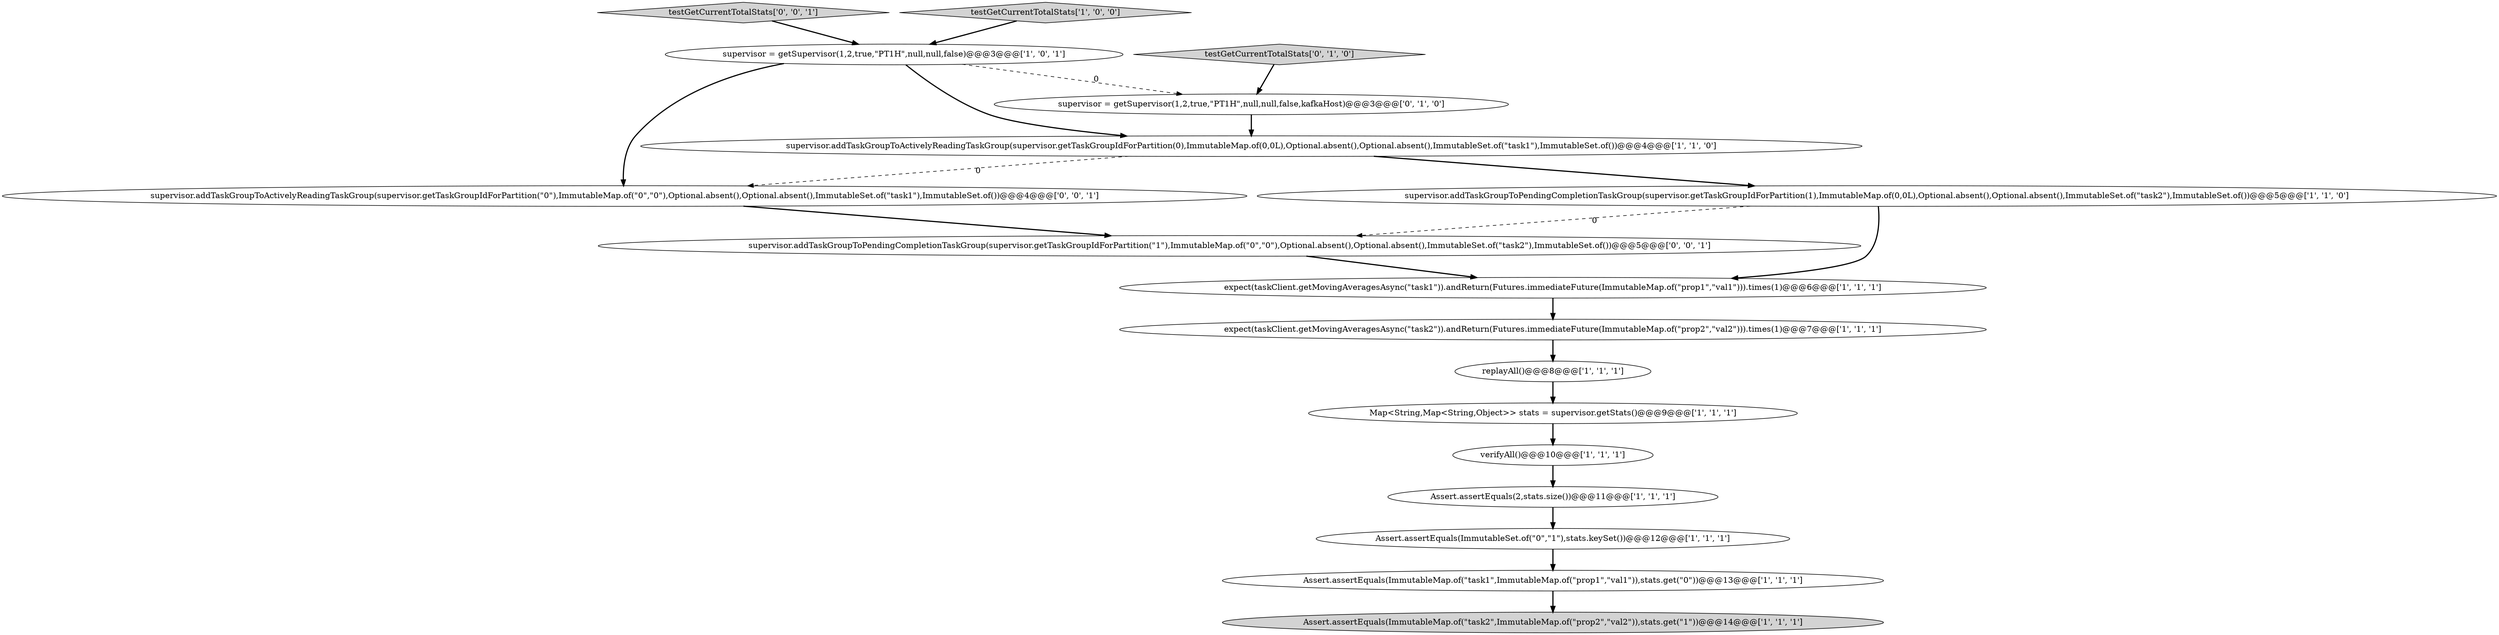 digraph {
8 [style = filled, label = "expect(taskClient.getMovingAveragesAsync(\"task1\")).andReturn(Futures.immediateFuture(ImmutableMap.of(\"prop1\",\"val1\"))).times(1)@@@6@@@['1', '1', '1']", fillcolor = white, shape = ellipse image = "AAA0AAABBB1BBB"];
2 [style = filled, label = "Assert.assertEquals(ImmutableMap.of(\"task1\",ImmutableMap.of(\"prop1\",\"val1\")),stats.get(\"0\"))@@@13@@@['1', '1', '1']", fillcolor = white, shape = ellipse image = "AAA0AAABBB1BBB"];
15 [style = filled, label = "supervisor.addTaskGroupToActivelyReadingTaskGroup(supervisor.getTaskGroupIdForPartition(\"0\"),ImmutableMap.of(\"0\",\"0\"),Optional.absent(),Optional.absent(),ImmutableSet.of(\"task1\"),ImmutableSet.of())@@@4@@@['0', '0', '1']", fillcolor = white, shape = ellipse image = "AAA0AAABBB3BBB"];
14 [style = filled, label = "testGetCurrentTotalStats['0', '1', '0']", fillcolor = lightgray, shape = diamond image = "AAA0AAABBB2BBB"];
12 [style = filled, label = "Assert.assertEquals(ImmutableMap.of(\"task2\",ImmutableMap.of(\"prop2\",\"val2\")),stats.get(\"1\"))@@@14@@@['1', '1', '1']", fillcolor = lightgray, shape = ellipse image = "AAA0AAABBB1BBB"];
11 [style = filled, label = "Assert.assertEquals(2,stats.size())@@@11@@@['1', '1', '1']", fillcolor = white, shape = ellipse image = "AAA0AAABBB1BBB"];
0 [style = filled, label = "Map<String,Map<String,Object>> stats = supervisor.getStats()@@@9@@@['1', '1', '1']", fillcolor = white, shape = ellipse image = "AAA0AAABBB1BBB"];
16 [style = filled, label = "supervisor.addTaskGroupToPendingCompletionTaskGroup(supervisor.getTaskGroupIdForPartition(\"1\"),ImmutableMap.of(\"0\",\"0\"),Optional.absent(),Optional.absent(),ImmutableSet.of(\"task2\"),ImmutableSet.of())@@@5@@@['0', '0', '1']", fillcolor = white, shape = ellipse image = "AAA0AAABBB3BBB"];
7 [style = filled, label = "supervisor = getSupervisor(1,2,true,\"PT1H\",null,null,false)@@@3@@@['1', '0', '1']", fillcolor = white, shape = ellipse image = "AAA0AAABBB1BBB"];
17 [style = filled, label = "testGetCurrentTotalStats['0', '0', '1']", fillcolor = lightgray, shape = diamond image = "AAA0AAABBB3BBB"];
6 [style = filled, label = "testGetCurrentTotalStats['1', '0', '0']", fillcolor = lightgray, shape = diamond image = "AAA0AAABBB1BBB"];
10 [style = filled, label = "replayAll()@@@8@@@['1', '1', '1']", fillcolor = white, shape = ellipse image = "AAA0AAABBB1BBB"];
9 [style = filled, label = "verifyAll()@@@10@@@['1', '1', '1']", fillcolor = white, shape = ellipse image = "AAA0AAABBB1BBB"];
13 [style = filled, label = "supervisor = getSupervisor(1,2,true,\"PT1H\",null,null,false,kafkaHost)@@@3@@@['0', '1', '0']", fillcolor = white, shape = ellipse image = "AAA1AAABBB2BBB"];
5 [style = filled, label = "supervisor.addTaskGroupToActivelyReadingTaskGroup(supervisor.getTaskGroupIdForPartition(0),ImmutableMap.of(0,0L),Optional.absent(),Optional.absent(),ImmutableSet.of(\"task1\"),ImmutableSet.of())@@@4@@@['1', '1', '0']", fillcolor = white, shape = ellipse image = "AAA0AAABBB1BBB"];
4 [style = filled, label = "Assert.assertEquals(ImmutableSet.of(\"0\",\"1\"),stats.keySet())@@@12@@@['1', '1', '1']", fillcolor = white, shape = ellipse image = "AAA0AAABBB1BBB"];
3 [style = filled, label = "supervisor.addTaskGroupToPendingCompletionTaskGroup(supervisor.getTaskGroupIdForPartition(1),ImmutableMap.of(0,0L),Optional.absent(),Optional.absent(),ImmutableSet.of(\"task2\"),ImmutableSet.of())@@@5@@@['1', '1', '0']", fillcolor = white, shape = ellipse image = "AAA0AAABBB1BBB"];
1 [style = filled, label = "expect(taskClient.getMovingAveragesAsync(\"task2\")).andReturn(Futures.immediateFuture(ImmutableMap.of(\"prop2\",\"val2\"))).times(1)@@@7@@@['1', '1', '1']", fillcolor = white, shape = ellipse image = "AAA0AAABBB1BBB"];
11->4 [style = bold, label=""];
9->11 [style = bold, label=""];
1->10 [style = bold, label=""];
3->16 [style = dashed, label="0"];
0->9 [style = bold, label=""];
14->13 [style = bold, label=""];
16->8 [style = bold, label=""];
7->13 [style = dashed, label="0"];
4->2 [style = bold, label=""];
8->1 [style = bold, label=""];
3->8 [style = bold, label=""];
15->16 [style = bold, label=""];
7->5 [style = bold, label=""];
7->15 [style = bold, label=""];
5->3 [style = bold, label=""];
6->7 [style = bold, label=""];
17->7 [style = bold, label=""];
5->15 [style = dashed, label="0"];
13->5 [style = bold, label=""];
10->0 [style = bold, label=""];
2->12 [style = bold, label=""];
}
